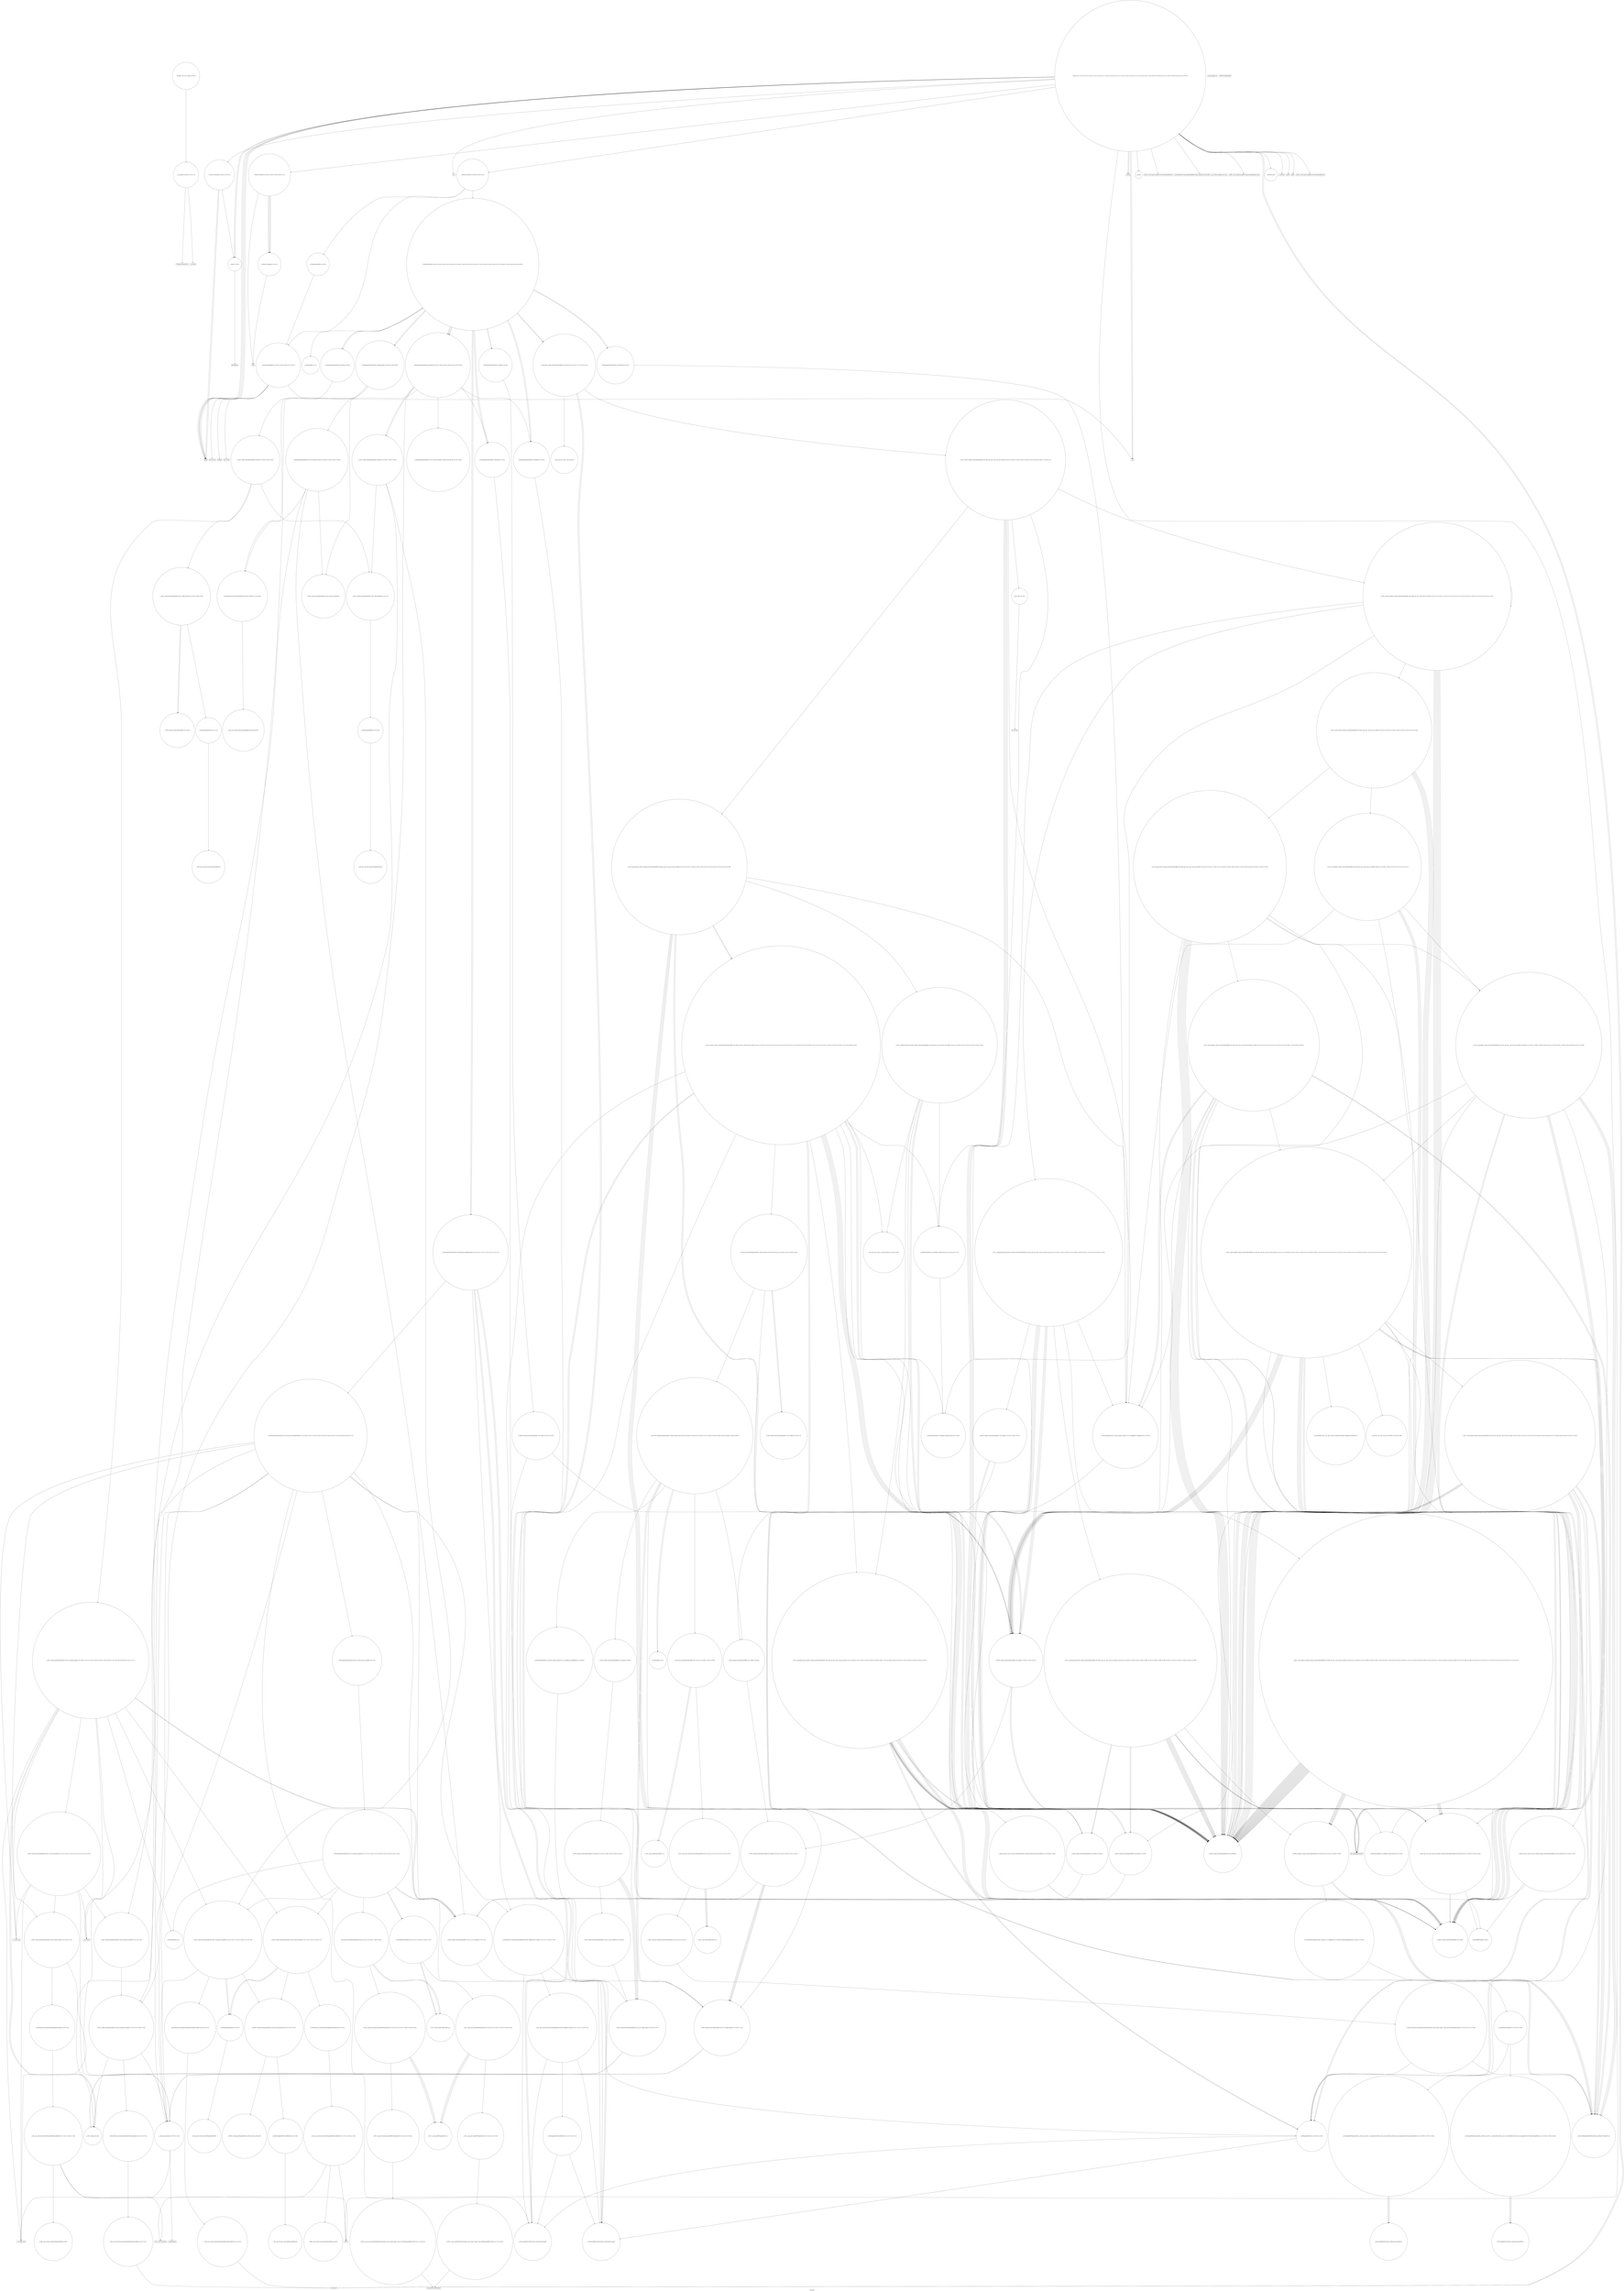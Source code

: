 digraph "Call Graph" {
	label="Call Graph";

	Node0x55c0351cac40 [shape=record,shape=circle,label="{__cxx_global_var_init|{<s0>1|<s1>2}}"];
	Node0x55c0351cac40:s0 -> Node0x55c0351cacc0[color=black];
	Node0x55c0351cac40:s1 -> Node0x55c03560fb70[color=black];
	Node0x55c0356170b0 [shape=record,shape=Mrecord,label="{llvm.va_end}"];
	Node0x55c035613710 [shape=record,shape=circle,label="{_ZSt4copyIPPSt4pairIxdES3_ET0_T_S5_S4_|{<s0>185|<s1>186|<s2>187}}"];
	Node0x55c035613710:s0 -> Node0x55c035613890[color=black];
	Node0x55c035613710:s1 -> Node0x55c035613890[color=black];
	Node0x55c035613710:s2 -> Node0x55c035613810[color=black];
	Node0x55c03560fd70 [shape=record,shape=circle,label="{_Z12print_statusiiddi|{<s0>4|<s1>5|<s2>6}}"];
	Node0x55c03560fd70:s0 -> Node0x55c03560fdf0[color=black];
	Node0x55c03560fd70:s1 -> Node0x55c03560fc70[color=black];
	Node0x55c03560fd70:s2 -> Node0x55c03560fdf0[color=black];
	Node0x55c035611270 [shape=record,shape=Mrecord,label="{llvm.memmove.p0i8.p0i8.i64}"];
	Node0x55c0356100f0 [shape=record,shape=Mrecord,label="{__gxx_personality_v0}"];
	Node0x55c0356115f0 [shape=record,shape=circle,label="{_ZStneISt4pairIxdERS1_PS1_EbRKSt15_Deque_iteratorIT_T0_T1_ESA_|{<s0>212}}"];
	Node0x55c0356115f0:s0 -> Node0x55c035611870[color=black];
	Node0x55c035610470 [shape=record,shape=circle,label="{_ZN6solver5inputEv|{<s0>33|<s1>34|<s2>35|<s3>36|<s4>37}}"];
	Node0x55c035610470:s0 -> Node0x55c0356106f0[color=black];
	Node0x55c035610470:s1 -> Node0x55c035610770[color=black];
	Node0x55c035610470:s2 -> Node0x55c035610770[color=black];
	Node0x55c035610470:s3 -> Node0x55c035610770[color=black];
	Node0x55c035610470:s4 -> Node0x55c035610770[color=black];
	Node0x55c035611970 [shape=record,shape=circle,label="{_ZSt27__unguarded_partition_pivotISt15_Deque_iteratorISt4pairIxdERS2_PS2_EN9__gnu_cxx5__ops15_Iter_less_iterEET_S9_S9_T0_|{<s0>244|<s1>245|<s2>246|<s3>247|<s4>248|<s5>249|<s6>250|<s7>251|<s8>252|<s9>253|<s10>254}}"];
	Node0x55c035611970:s0 -> Node0x55c035611770[color=black];
	Node0x55c035611970:s1 -> Node0x55c035611e70[color=black];
	Node0x55c035611970:s2 -> Node0x55c0356114f0[color=black];
	Node0x55c035611970:s3 -> Node0x55c035611e70[color=black];
	Node0x55c035611970:s4 -> Node0x55c0356114f0[color=black];
	Node0x55c035611970:s5 -> Node0x55c035615cb0[color=black];
	Node0x55c035611970:s6 -> Node0x55c035615c30[color=black];
	Node0x55c035611970:s7 -> Node0x55c035611e70[color=black];
	Node0x55c035611970:s8 -> Node0x55c0356114f0[color=black];
	Node0x55c035611970:s9 -> Node0x55c0356114f0[color=black];
	Node0x55c035611970:s10 -> Node0x55c035615d30[color=black];
	Node0x55c0356107f0 [shape=record,shape=circle,label="{_ZN6solver4testEd|{<s0>42|<s1>43|<s2>44|<s3>45|<s4>46|<s5>47|<s6>48|<s7>49|<s8>50|<s9>51|<s10>52|<s11>53|<s12>54|<s13>55|<s14>56|<s15>57|<s16>58|<s17>59|<s18>60|<s19>61|<s20>62}}"];
	Node0x55c0356107f0:s0 -> Node0x55c035610970[color=black];
	Node0x55c0356107f0:s1 -> Node0x55c035610970[color=black];
	Node0x55c0356107f0:s2 -> Node0x55c0356109f0[color=black];
	Node0x55c0356107f0:s3 -> Node0x55c035610df0[color=black];
	Node0x55c0356107f0:s4 -> Node0x55c0356109f0[color=black];
	Node0x55c0356107f0:s5 -> Node0x55c035610af0[color=black];
	Node0x55c0356107f0:s6 -> Node0x55c035610b70[color=black];
	Node0x55c0356107f0:s7 -> Node0x55c035610a70[color=black];
	Node0x55c0356107f0:s8 -> Node0x55c035610af0[color=black];
	Node0x55c0356107f0:s9 -> Node0x55c035610b70[color=black];
	Node0x55c0356107f0:s10 -> Node0x55c035610a70[color=black];
	Node0x55c0356107f0:s11 -> Node0x55c035610bf0[color=black];
	Node0x55c0356107f0:s12 -> Node0x55c035610bf0[color=black];
	Node0x55c0356107f0:s13 -> Node0x55c035610c70[color=black];
	Node0x55c0356107f0:s14 -> Node0x55c035610c70[color=black];
	Node0x55c0356107f0:s15 -> Node0x55c035610cf0[color=black];
	Node0x55c0356107f0:s16 -> Node0x55c035610d70[color=black];
	Node0x55c0356107f0:s17 -> Node0x55c035610d70[color=black];
	Node0x55c0356107f0:s18 -> Node0x55c035610df0[color=black];
	Node0x55c0356107f0:s19 -> Node0x55c035610df0[color=black];
	Node0x55c0356107f0:s20 -> Node0x55c035610df0[color=black];
	Node0x55c035611cf0 [shape=record,shape=circle,label="{_ZSt10__pop_heapISt15_Deque_iteratorISt4pairIxdERS2_PS2_EN9__gnu_cxx5__ops15_Iter_less_iterEEvT_S9_S9_RT0_|{<s0>287|<s1>288|<s2>289|<s3>290|<s4>291|<s5>292|<s6>293|<s7>294|<s8>295|<s9>296|<s10>297|<s11>298}}"];
	Node0x55c035611cf0:s0 -> Node0x55c035611ef0[color=black];
	Node0x55c035611cf0:s1 -> Node0x55c035611df0[color=black];
	Node0x55c035611cf0:s2 -> Node0x55c0356119f0[color=black];
	Node0x55c035611cf0:s3 -> Node0x55c035611ef0[color=black];
	Node0x55c035611cf0:s4 -> Node0x55c035611df0[color=black];
	Node0x55c035611cf0:s5 -> Node0x55c035611ef0[color=black];
	Node0x55c035611cf0:s6 -> Node0x55c035612070[color=black];
	Node0x55c035611cf0:s7 -> Node0x55c0356114f0[color=black];
	Node0x55c035611cf0:s8 -> Node0x55c035611770[color=black];
	Node0x55c035611cf0:s9 -> Node0x55c035611df0[color=black];
	Node0x55c035611cf0:s10 -> Node0x55c0356119f0[color=black];
	Node0x55c035611cf0:s11 -> Node0x55c035611f70[color=black];
	Node0x55c035610b70 [shape=record,shape=circle,label="{_ZNSt5dequeISt4pairIxdESaIS1_EE3endEv|{<s0>81}}"];
	Node0x55c035610b70:s0 -> Node0x55c0356114f0[color=black];
	Node0x55c035612070 [shape=record,shape=circle,label="{_ZNSt4pairIxdEaSEOS0_|{<s0>329|<s1>330}}"];
	Node0x55c035612070:s0 -> Node0x55c035613390[color=black];
	Node0x55c035612070:s1 -> Node0x55c035613410[color=black];
	Node0x55c035610ef0 [shape=record,shape=circle,label="{_ZNSt11_Deque_baseISt4pairIxdESaIS1_EE11_Deque_implC2Ev|{<s0>97|<s1>98|<s2>99}}"];
	Node0x55c035610ef0:s0 -> Node0x55c035611070[color=black];
	Node0x55c035610ef0:s1 -> Node0x55c0356110f0[color=black];
	Node0x55c035610ef0:s2 -> Node0x55c0356110f0[color=black];
	Node0x55c035615c30 [shape=record,shape=circle,label="{_ZSt22__move_median_to_firstISt15_Deque_iteratorISt4pairIxdERS2_PS2_EN9__gnu_cxx5__ops15_Iter_less_iterEEvT_S9_S9_S9_T0_|{<s0>346|<s1>347|<s2>348|<s3>349|<s4>350|<s5>351|<s6>352|<s7>353|<s8>354|<s9>355|<s10>356|<s11>357|<s12>358|<s13>359|<s14>360|<s15>361|<s16>362|<s17>363|<s18>364|<s19>365|<s20>366|<s21>367|<s22>368|<s23>369|<s24>370|<s25>371|<s26>372|<s27>373|<s28>374|<s29>375|<s30>376|<s31>377|<s32>378}}"];
	Node0x55c035615c30:s0 -> Node0x55c0356114f0[color=black];
	Node0x55c035615c30:s1 -> Node0x55c0356114f0[color=black];
	Node0x55c035615c30:s2 -> Node0x55c035611c70[color=black];
	Node0x55c035615c30:s3 -> Node0x55c0356114f0[color=black];
	Node0x55c035615c30:s4 -> Node0x55c0356114f0[color=black];
	Node0x55c035615c30:s5 -> Node0x55c035611c70[color=black];
	Node0x55c035615c30:s6 -> Node0x55c0356114f0[color=black];
	Node0x55c035615c30:s7 -> Node0x55c0356114f0[color=black];
	Node0x55c035615c30:s8 -> Node0x55c035615db0[color=black];
	Node0x55c035615c30:s9 -> Node0x55c0356114f0[color=black];
	Node0x55c035615c30:s10 -> Node0x55c0356114f0[color=black];
	Node0x55c035615c30:s11 -> Node0x55c035611c70[color=black];
	Node0x55c035615c30:s12 -> Node0x55c0356114f0[color=black];
	Node0x55c035615c30:s13 -> Node0x55c0356114f0[color=black];
	Node0x55c035615c30:s14 -> Node0x55c035615db0[color=black];
	Node0x55c035615c30:s15 -> Node0x55c0356114f0[color=black];
	Node0x55c035615c30:s16 -> Node0x55c0356114f0[color=black];
	Node0x55c035615c30:s17 -> Node0x55c035615db0[color=black];
	Node0x55c035615c30:s18 -> Node0x55c0356114f0[color=black];
	Node0x55c035615c30:s19 -> Node0x55c0356114f0[color=black];
	Node0x55c035615c30:s20 -> Node0x55c035611c70[color=black];
	Node0x55c035615c30:s21 -> Node0x55c0356114f0[color=black];
	Node0x55c035615c30:s22 -> Node0x55c0356114f0[color=black];
	Node0x55c035615c30:s23 -> Node0x55c035615db0[color=black];
	Node0x55c035615c30:s24 -> Node0x55c0356114f0[color=black];
	Node0x55c035615c30:s25 -> Node0x55c0356114f0[color=black];
	Node0x55c035615c30:s26 -> Node0x55c035611c70[color=black];
	Node0x55c035615c30:s27 -> Node0x55c0356114f0[color=black];
	Node0x55c035615c30:s28 -> Node0x55c0356114f0[color=black];
	Node0x55c035615c30:s29 -> Node0x55c035615db0[color=black];
	Node0x55c035615c30:s30 -> Node0x55c0356114f0[color=black];
	Node0x55c035615c30:s31 -> Node0x55c0356114f0[color=black];
	Node0x55c035615c30:s32 -> Node0x55c035615db0[color=black];
	Node0x55c035612290 [shape=record,shape=circle,label="{_ZSt3maxImERKT_S2_S2_}"];
	Node0x55c035615fb0 [shape=record,shape=circle,label="{_ZSt4swapIdENSt9enable_ifIXsr6__and_ISt6__not_ISt15__is_tuple_likeIT_EESt21is_move_constructibleIS3_ESt18is_move_assignableIS3_EEE5valueEvE4typeERS3_SC_|{<s0>406|<s1>407|<s2>408}}"];
	Node0x55c035615fb0:s0 -> Node0x55c0356160b0[color=black];
	Node0x55c035615fb0:s1 -> Node0x55c0356160b0[color=black];
	Node0x55c035615fb0:s2 -> Node0x55c0356160b0[color=black];
	Node0x55c035612610 [shape=record,shape=circle,label="{__clang_call_terminate|{<s0>129|<s1>130}}"];
	Node0x55c035612610:s0 -> Node0x55c035612410[color=black];
	Node0x55c035612610:s1 -> Node0x55c035612690[color=black];
	Node0x55c035616330 [shape=record,shape=circle,label="{_ZSt13move_backwardISt4pairIxdEESt15_Deque_iteratorIT_RS3_PS3_ES6_S6_S6_|{<s0>436|<s1>437|<s2>438|<s3>439}}"];
	Node0x55c035616330:s0 -> Node0x55c035616530[color=black];
	Node0x55c035616330:s1 -> Node0x55c035616530[color=black];
	Node0x55c035616330:s2 -> Node0x55c0356114f0[color=black];
	Node0x55c035616330:s3 -> Node0x55c0356164b0[color=black];
	Node0x55c035612990 [shape=record,shape=circle,label="{_ZNSaIPSt4pairIxdEEC2IS0_EERKSaIT_E|{<s0>136}}"];
	Node0x55c035612990:s0 -> Node0x55c035612a10[color=black];
	Node0x55c0356166b0 [shape=record,shape=circle,label="{_ZSt13move_backwardIPSt4pairIxdES2_ET0_T_S4_S3_|{<s0>466|<s1>467|<s2>468}}"];
	Node0x55c0356166b0:s0 -> Node0x55c0356168b0[color=black];
	Node0x55c0356166b0:s1 -> Node0x55c0356168b0[color=black];
	Node0x55c0356166b0:s2 -> Node0x55c035616830[color=black];
	Node0x55c035612d10 [shape=record,shape=circle,label="{_ZNSt11_Deque_baseISt4pairIxdESaIS1_EE16_M_destroy_nodesEPPS1_S5_|{<s0>142}}"];
	Node0x55c035612d10:s0 -> Node0x55c035612f10[color=black];
	Node0x55c035616a30 [shape=record,shape=circle,label="{_ZNSt20__copy_move_backwardILb1ELb0ESt26random_access_iterator_tagE13__copy_move_bIPSt4pairIxdES5_EET0_T_S7_S6_|{<s0>477|<s1>478}}"];
	Node0x55c035616a30:s0 -> Node0x55c035611df0[color=black];
	Node0x55c035616a30:s1 -> Node0x55c035612070[color=black];
	Node0x55c035613090 [shape=record,shape=circle,label="{_ZNSt16allocator_traitsISaIPSt4pairIxdEEE10deallocateERS3_PS2_m|{<s0>152}}"];
	Node0x55c035613090:s0 -> Node0x55c035613110[color=black];
	Node0x55c035616db0 [shape=record,shape=circle,label="{_ZN9__gnu_cxx13new_allocatorISt4pairIxdEE7destroyIS2_EEvPT_}"];
	Node0x55c035613410 [shape=record,shape=circle,label="{_ZSt7forwardIdEOT_RNSt16remove_referenceIS0_E4typeE}"];
	Node0x55c0351cacc0 [shape=record,shape=Mrecord,label="{_ZNSt8ios_base4InitC1Ev}"];
	Node0x55c035617130 [shape=record,shape=circle,label="{_GLOBAL__sub_I_iwi_1_0.cpp|{<s0>497}}"];
	Node0x55c035617130:s0 -> Node0x55c0351cac40[color=black];
	Node0x55c035613790 [shape=record,shape=circle,label="{_ZSt13copy_backwardIPPSt4pairIxdES3_ET0_T_S5_S4_|{<s0>188|<s1>189|<s2>190}}"];
	Node0x55c035613790:s0 -> Node0x55c035613890[color=black];
	Node0x55c035613790:s1 -> Node0x55c035613890[color=black];
	Node0x55c035613790:s2 -> Node0x55c0356112f0[color=black];
	Node0x55c03560fdf0 [shape=record,shape=Mrecord,label="{fprintf}"];
	Node0x55c0356112f0 [shape=record,shape=circle,label="{_ZSt23__copy_move_backward_a2ILb0EPPSt4pairIxdES3_ET1_T0_S5_S4_|{<s0>197|<s1>198|<s2>199|<s3>200}}"];
	Node0x55c0356112f0:s0 -> Node0x55c035613990[color=black];
	Node0x55c0356112f0:s1 -> Node0x55c035613990[color=black];
	Node0x55c0356112f0:s2 -> Node0x55c035613990[color=black];
	Node0x55c0356112f0:s3 -> Node0x55c035611370[color=black];
	Node0x55c035610170 [shape=record,shape=Mrecord,label="{atoi}"];
	Node0x55c035611670 [shape=record,shape=circle,label="{_ZSt16__introsort_loopISt15_Deque_iteratorISt4pairIxdERS2_PS2_ElN9__gnu_cxx5__ops15_Iter_less_iterEEvT_S9_T0_T1_|{<s0>213|<s1>214|<s2>215|<s3>216|<s4>217|<s5>218|<s6>219|<s7>220|<s8>221|<s9>222|<s10>223|<s11>224}}"];
	Node0x55c035611670:s0 -> Node0x55c035611770[color=black];
	Node0x55c035611670:s1 -> Node0x55c0356114f0[color=black];
	Node0x55c035611670:s2 -> Node0x55c0356114f0[color=black];
	Node0x55c035611670:s3 -> Node0x55c0356114f0[color=black];
	Node0x55c035611670:s4 -> Node0x55c0356118f0[color=black];
	Node0x55c035611670:s5 -> Node0x55c0356114f0[color=black];
	Node0x55c035611670:s6 -> Node0x55c0356114f0[color=black];
	Node0x55c035611670:s7 -> Node0x55c035611970[color=black];
	Node0x55c035611670:s8 -> Node0x55c0356114f0[color=black];
	Node0x55c035611670:s9 -> Node0x55c0356114f0[color=black];
	Node0x55c035611670:s10 -> Node0x55c035611670[color=black];
	Node0x55c035611670:s11 -> Node0x55c0356119f0[color=black];
	Node0x55c0356104f0 [shape=record,shape=circle,label="{_ZN6solver5solveEv|{<s0>38|<s1>39|<s2>40}}"];
	Node0x55c0356104f0:s0 -> Node0x55c0356107f0[color=black];
	Node0x55c0356104f0:s1 -> Node0x55c035610870[color=black];
	Node0x55c0356104f0:s2 -> Node0x55c0356108f0[color=black];
	Node0x55c0356119f0 [shape=record,shape=Mrecord,label="{llvm.memcpy.p0i8.p0i8.i64}"];
	Node0x55c035610870 [shape=record,shape=circle,label="{_ZN6solver4putsEPKc|{<s0>63}}"];
	Node0x55c035610870:s0 -> Node0x55c0356108f0[color=black];
	Node0x55c035611d70 [shape=record,shape=circle,label="{_ZNSt15_Deque_iteratorISt4pairIxdERS1_PS1_EppEv|{<s0>299}}"];
	Node0x55c035611d70:s0 -> Node0x55c035612710[color=black];
	Node0x55c035610bf0 [shape=record,shape=circle,label="{_ZNKSt5dequeISt4pairIxdESaIS1_EE5emptyEv|{<s0>82}}"];
	Node0x55c035610bf0:s0 -> Node0x55c035611870[color=black];
	Node0x55c0356120f0 [shape=record,shape=circle,label="{_ZSt4moveIRN9__gnu_cxx5__ops15_Iter_less_iterEEONSt16remove_referenceIT_E4typeEOS5_}"];
	Node0x55c035610f70 [shape=record,shape=circle,label="{_ZNSt11_Deque_baseISt4pairIxdESaIS1_EE17_M_initialize_mapEm|{<s0>100|<s1>101|<s2>102|<s3>103|<s4>104|<s5>105|<s6>106|<s7>107|<s8>108|<s9>109|<s10>110|<s11>111}}"];
	Node0x55c035610f70:s0 -> Node0x55c035612210[color=black];
	Node0x55c035610f70:s1 -> Node0x55c035612290[color=black];
	Node0x55c035610f70:s2 -> Node0x55c035612310[color=black];
	Node0x55c035610f70:s3 -> Node0x55c035612390[color=black];
	Node0x55c035610f70:s4 -> Node0x55c035612410[color=black];
	Node0x55c035610f70:s5 -> Node0x55c035612490[color=black];
	Node0x55c035610f70:s6 -> Node0x55c035612510[color=black];
	Node0x55c035610f70:s7 -> Node0x55c035612590[color=black];
	Node0x55c035610f70:s8 -> Node0x55c035612710[color=black];
	Node0x55c035610f70:s9 -> Node0x55c035612710[color=black];
	Node0x55c035610f70:s10 -> Node0x55c035612210[color=black];
	Node0x55c035610f70:s11 -> Node0x55c035612610[color=black];
	Node0x55c035615cb0 [shape=record,shape=circle,label="{_ZNKSt15_Deque_iteratorISt4pairIxdERS1_PS1_EmiEl|{<s0>379|<s1>380|<s2>381}}"];
	Node0x55c035615cb0:s0 -> Node0x55c0356114f0[color=black];
	Node0x55c035615cb0:s1 -> Node0x55c035616130[color=black];
	Node0x55c035615cb0:s2 -> Node0x55c0356114f0[color=black];
	Node0x55c035612310 [shape=record,shape=circle,label="{_ZNSt11_Deque_baseISt4pairIxdESaIS1_EE15_M_allocate_mapEm|{<s0>114|<s1>115|<s2>116|<s3>117}}"];
	Node0x55c035612310:s0 -> Node0x55c035612790[color=black];
	Node0x55c035612310:s1 -> Node0x55c035612810[color=black];
	Node0x55c035612310:s2 -> Node0x55c035612890[color=black];
	Node0x55c035612310:s3 -> Node0x55c035612890[color=black];
	Node0x55c035616030 [shape=record,shape=circle,label="{_ZSt4moveIRxEONSt16remove_referenceIT_E4typeEOS2_}"];
	Node0x55c035612690 [shape=record,shape=Mrecord,label="{_ZSt9terminatev}"];
	Node0x55c0356163b0 [shape=record,shape=circle,label="{_ZSt25__unguarded_linear_insertISt15_Deque_iteratorISt4pairIxdERS2_PS2_EN9__gnu_cxx5__ops14_Val_less_iterEEvT_T0_|{<s0>440|<s1>441|<s2>442|<s3>443|<s4>444|<s5>445|<s6>446|<s7>447|<s8>448|<s9>449|<s10>450|<s11>451|<s12>452|<s13>453|<s14>454|<s15>455}}"];
	Node0x55c0356163b0:s0 -> Node0x55c035611ef0[color=black];
	Node0x55c0356163b0:s1 -> Node0x55c035611df0[color=black];
	Node0x55c0356163b0:s2 -> Node0x55c0356119f0[color=black];
	Node0x55c0356163b0:s3 -> Node0x55c0356114f0[color=black];
	Node0x55c0356163b0:s4 -> Node0x55c035615bb0[color=black];
	Node0x55c0356163b0:s5 -> Node0x55c0356114f0[color=black];
	Node0x55c0356163b0:s6 -> Node0x55c035616bb0[color=black];
	Node0x55c0356163b0:s7 -> Node0x55c035611ef0[color=black];
	Node0x55c0356163b0:s8 -> Node0x55c035611df0[color=black];
	Node0x55c0356163b0:s9 -> Node0x55c035611ef0[color=black];
	Node0x55c0356163b0:s10 -> Node0x55c035612070[color=black];
	Node0x55c0356163b0:s11 -> Node0x55c0356119f0[color=black];
	Node0x55c0356163b0:s12 -> Node0x55c035615bb0[color=black];
	Node0x55c0356163b0:s13 -> Node0x55c035611df0[color=black];
	Node0x55c0356163b0:s14 -> Node0x55c035611ef0[color=black];
	Node0x55c0356163b0:s15 -> Node0x55c035612070[color=black];
	Node0x55c035612a10 [shape=record,shape=circle,label="{_ZN9__gnu_cxx13new_allocatorIPSt4pairIxdEEC2Ev}"];
	Node0x55c035616730 [shape=record,shape=circle,label="{_ZNSt15_Deque_iteratorISt4pairIxdERKS1_PS2_EmIEl|{<s0>469}}"];
	Node0x55c035616730:s0 -> Node0x55c035616ab0[color=black];
	Node0x55c035612d90 [shape=record,shape=circle,label="{_ZNSt16allocator_traitsISaISt4pairIxdEEE8allocateERS2_m|{<s0>143}}"];
	Node0x55c035612d90:s0 -> Node0x55c035612e10[color=black];
	Node0x55c035616ab0 [shape=record,shape=circle,label="{_ZNSt15_Deque_iteratorISt4pairIxdERKS1_PS2_EpLEl|{<s0>479|<s1>480|<s2>481|<s3>482|<s4>483}}"];
	Node0x55c035616ab0:s0 -> Node0x55c0356167b0[color=black];
	Node0x55c035616ab0:s1 -> Node0x55c0356167b0[color=black];
	Node0x55c035616ab0:s2 -> Node0x55c0356167b0[color=black];
	Node0x55c035616ab0:s3 -> Node0x55c035616b30[color=black];
	Node0x55c035616ab0:s4 -> Node0x55c0356167b0[color=black];
	Node0x55c035613110 [shape=record,shape=circle,label="{_ZN9__gnu_cxx13new_allocatorIPSt4pairIxdEE10deallocateEPS3_m|{<s0>153}}"];
	Node0x55c035613110:s0 -> Node0x55c035610370[color=black];
	Node0x55c035616e30 [shape=record,shape=circle,label="{_ZNSt11_Deque_baseISt4pairIxdESaIS1_EE19_M_get_Tp_allocatorEv}"];
	Node0x55c035613490 [shape=record,shape=circle,label="{_ZNSt5dequeISt4pairIxdESaIS1_EE16_M_push_back_auxIJxdEEEvDpOT_|{<s0>160|<s1>161|<s2>162|<s3>163|<s4>164|<s5>165|<s6>166|<s7>167|<s8>168|<s9>169|<s10>170}}"];
	Node0x55c035613490:s0 -> Node0x55c035613610[color=black];
	Node0x55c035613490:s1 -> Node0x55c035612c90[color=black];
	Node0x55c035613490:s2 -> Node0x55c035613390[color=black];
	Node0x55c035613490:s3 -> Node0x55c035613410[color=black];
	Node0x55c035613490:s4 -> Node0x55c035613310[color=black];
	Node0x55c035613490:s5 -> Node0x55c035612710[color=black];
	Node0x55c035613490:s6 -> Node0x55c035612410[color=black];
	Node0x55c035613490:s7 -> Node0x55c035612f10[color=black];
	Node0x55c035613490:s8 -> Node0x55c035612510[color=black];
	Node0x55c035613490:s9 -> Node0x55c035612590[color=black];
	Node0x55c035613490:s10 -> Node0x55c035612610[color=black];
	Node0x55c03560faf0 [shape=record,shape=Mrecord,label="{_ZNSt8ios_base4InitD1Ev}"];
	Node0x55c035613810 [shape=record,shape=circle,label="{_ZSt14__copy_move_a2ILb0EPPSt4pairIxdES3_ET1_T0_S5_S4_|{<s0>191|<s1>192|<s2>193|<s3>194}}"];
	Node0x55c035613810:s0 -> Node0x55c035613990[color=black];
	Node0x55c035613810:s1 -> Node0x55c035613990[color=black];
	Node0x55c035613810:s2 -> Node0x55c035613990[color=black];
	Node0x55c035613810:s3 -> Node0x55c035613910[color=black];
	Node0x55c03560fe70 [shape=record,shape=circle,label="{main|{<s0>7|<s1>8|<s2>9|<s3>10|<s4>11|<s5>12|<s6>13|<s7>14|<s8>15|<s9>16|<s10>17|<s11>18|<s12>19|<s13>20|<s14>21|<s15>22|<s16>23|<s17>24|<s18>25|<s19>26|<s20>27|<s21>28|<s22>29|<s23>30|<s24>31|<s25>32}}"];
	Node0x55c03560fe70:s0 -> Node0x55c03560fef0[color=black];
	Node0x55c03560fe70:s1 -> Node0x55c03560fef0[color=black];
	Node0x55c03560fe70:s2 -> Node0x55c03560fdf0[color=black];
	Node0x55c03560fe70:s3 -> Node0x55c03560ff70[color=black];
	Node0x55c03560fe70:s4 -> Node0x55c03560fc70[color=black];
	Node0x55c03560fe70:s5 -> Node0x55c03560fbf0[color=black];
	Node0x55c03560fe70:s6 -> Node0x55c03560fc70[color=black];
	Node0x55c03560fe70:s7 -> Node0x55c03560fdf0[color=black];
	Node0x55c03560fe70:s8 -> Node0x55c03560fff0[color=black];
	Node0x55c03560fe70:s9 -> Node0x55c035610070[color=black];
	Node0x55c03560fe70:s10 -> Node0x55c0356101f0[color=black];
	Node0x55c03560fe70:s11 -> Node0x55c035610170[color=black];
	Node0x55c03560fe70:s12 -> Node0x55c03560fdf0[color=black];
	Node0x55c03560fe70:s13 -> Node0x55c03560fd70[color=black];
	Node0x55c03560fe70:s14 -> Node0x55c035610270[color=black];
	Node0x55c03560fe70:s15 -> Node0x55c0356102f0[color=black];
	Node0x55c03560fe70:s16 -> Node0x55c0356103f0[color=black];
	Node0x55c03560fe70:s17 -> Node0x55c035610370[color=black];
	Node0x55c03560fe70:s18 -> Node0x55c035610470[color=black];
	Node0x55c03560fe70:s19 -> Node0x55c0356104f0[color=black];
	Node0x55c03560fe70:s20 -> Node0x55c035610570[color=black];
	Node0x55c03560fe70:s21 -> Node0x55c0356105f0[color=black];
	Node0x55c03560fe70:s22 -> Node0x55c035610370[color=black];
	Node0x55c03560fe70:s23 -> Node0x55c03560fdf0[color=black];
	Node0x55c03560fe70:s24 -> Node0x55c03560ff70[color=black];
	Node0x55c03560fe70:s25 -> Node0x55c035610670[color=black];
	Node0x55c035611370 [shape=record,shape=circle,label="{_ZSt22__copy_move_backward_aILb0EPPSt4pairIxdES3_ET1_T0_S5_S4_|{<s0>201}}"];
	Node0x55c035611370:s0 -> Node0x55c0356113f0[color=black];
	Node0x55c0356101f0 [shape=record,shape=Mrecord,label="{_ZNKSt7__cxx1112basic_stringIcSt11char_traitsIcESaIcEE5c_strEv}"];
	Node0x55c0356116f0 [shape=record,shape=circle,label="{_ZSt4__lgl|{<s0>225}}"];
	Node0x55c0356116f0:s0 -> Node0x55c0356161b0[color=black];
	Node0x55c035610570 [shape=record,shape=Mrecord,label="{printf}"];
	Node0x55c035611a70 [shape=record,shape=circle,label="{_ZSt13__heap_selectISt15_Deque_iteratorISt4pairIxdERS2_PS2_EN9__gnu_cxx5__ops15_Iter_less_iterEEvT_S9_S9_T0_|{<s0>255|<s1>256|<s2>257|<s3>258|<s4>259|<s5>260|<s6>261|<s7>262|<s8>263|<s9>264|<s10>265|<s11>266|<s12>267}}"];
	Node0x55c035611a70:s0 -> Node0x55c0356114f0[color=black];
	Node0x55c035611a70:s1 -> Node0x55c0356114f0[color=black];
	Node0x55c035611a70:s2 -> Node0x55c035611b70[color=black];
	Node0x55c035611a70:s3 -> Node0x55c0356114f0[color=black];
	Node0x55c035611a70:s4 -> Node0x55c035611bf0[color=black];
	Node0x55c035611a70:s5 -> Node0x55c0356114f0[color=black];
	Node0x55c035611a70:s6 -> Node0x55c0356114f0[color=black];
	Node0x55c035611a70:s7 -> Node0x55c035611c70[color=black];
	Node0x55c035611a70:s8 -> Node0x55c0356114f0[color=black];
	Node0x55c035611a70:s9 -> Node0x55c0356114f0[color=black];
	Node0x55c035611a70:s10 -> Node0x55c0356114f0[color=black];
	Node0x55c035611a70:s11 -> Node0x55c035611cf0[color=black];
	Node0x55c035611a70:s12 -> Node0x55c035611d70[color=black];
	Node0x55c0356108f0 [shape=record,shape=circle,label="{_ZN6solver6printfEPKcz|{<s0>64|<s1>65|<s2>66|<s3>67|<s4>68}}"];
	Node0x55c0356108f0:s0 -> Node0x55c035616fb0[color=black];
	Node0x55c0356108f0:s1 -> Node0x55c035617030[color=black];
	Node0x55c0356108f0:s2 -> Node0x55c0356170b0[color=black];
	Node0x55c0356108f0:s3 -> Node0x55c03560fdf0[color=black];
	Node0x55c0356108f0:s4 -> Node0x55c03560ff70[color=black];
	Node0x55c035611df0 [shape=record,shape=circle,label="{_ZSt4moveIRSt4pairIxdEEONSt16remove_referenceIT_E4typeEOS4_}"];
	Node0x55c035610c70 [shape=record,shape=circle,label="{_ZNSt5dequeISt4pairIxdESaIS1_EEixEm|{<s0>83}}"];
	Node0x55c035610c70:s0 -> Node0x55c035616c30[color=black];
	Node0x55c035612170 [shape=record,shape=circle,label="{_ZN9__gnu_cxx5__ops14_Iter_less_valC2ENS0_15_Iter_less_iterE}"];
	Node0x55c035610ff0 [shape=record,shape=circle,label="{_ZNSt11_Deque_baseISt4pairIxdESaIS1_EE11_Deque_implD2Ev|{<s0>112}}"];
	Node0x55c035610ff0:s0 -> Node0x55c035613210[color=black];
	Node0x55c035615d30 [shape=record,shape=circle,label="{_ZSt21__unguarded_partitionISt15_Deque_iteratorISt4pairIxdERS2_PS2_EN9__gnu_cxx5__ops15_Iter_less_iterEET_S9_S9_S9_T0_|{<s0>382|<s1>383|<s2>384|<s3>385|<s4>386|<s5>387|<s6>388|<s7>389|<s8>390|<s9>391|<s10>392|<s11>393|<s12>394|<s13>395|<s14>396}}"];
	Node0x55c035615d30:s0 -> Node0x55c0356114f0[color=black];
	Node0x55c035615d30:s1 -> Node0x55c0356114f0[color=black];
	Node0x55c035615d30:s2 -> Node0x55c035611c70[color=black];
	Node0x55c035615d30:s3 -> Node0x55c035611d70[color=black];
	Node0x55c035615d30:s4 -> Node0x55c035615bb0[color=black];
	Node0x55c035615d30:s5 -> Node0x55c0356114f0[color=black];
	Node0x55c035615d30:s6 -> Node0x55c0356114f0[color=black];
	Node0x55c035615d30:s7 -> Node0x55c035611c70[color=black];
	Node0x55c035615d30:s8 -> Node0x55c035615bb0[color=black];
	Node0x55c035615d30:s9 -> Node0x55c035611bf0[color=black];
	Node0x55c035615d30:s10 -> Node0x55c0356114f0[color=black];
	Node0x55c035615d30:s11 -> Node0x55c0356114f0[color=black];
	Node0x55c035615d30:s12 -> Node0x55c0356114f0[color=black];
	Node0x55c035615d30:s13 -> Node0x55c035615db0[color=black];
	Node0x55c035615d30:s14 -> Node0x55c035611d70[color=black];
	Node0x55c035612390 [shape=record,shape=circle,label="{_ZNSt11_Deque_baseISt4pairIxdESaIS1_EE15_M_create_nodesEPPS1_S5_|{<s0>118|<s1>119|<s2>120|<s3>121|<s4>122|<s5>123}}"];
	Node0x55c035612390:s0 -> Node0x55c035612c90[color=black];
	Node0x55c035612390:s1 -> Node0x55c035612410[color=black];
	Node0x55c035612390:s2 -> Node0x55c035612d10[color=black];
	Node0x55c035612390:s3 -> Node0x55c035612510[color=black];
	Node0x55c035612390:s4 -> Node0x55c035612590[color=black];
	Node0x55c035612390:s5 -> Node0x55c035612610[color=black];
	Node0x55c0356160b0 [shape=record,shape=circle,label="{_ZSt4moveIRdEONSt16remove_referenceIT_E4typeEOS2_}"];
	Node0x55c035612710 [shape=record,shape=circle,label="{_ZNSt15_Deque_iteratorISt4pairIxdERS1_PS1_E11_M_set_nodeEPS3_|{<s0>131}}"];
	Node0x55c035612710:s0 -> Node0x55c035613190[color=black];
	Node0x55c035616430 [shape=record,shape=circle,label="{_ZN9__gnu_cxx5__ops15__val_comp_iterENS0_15_Iter_less_iterE}"];
	Node0x55c035612a90 [shape=record,shape=circle,label="{_ZN9__gnu_cxx13new_allocatorIPSt4pairIxdEE8allocateEmPKv|{<s0>137|<s1>138|<s2>139}}"];
	Node0x55c035612a90:s0 -> Node0x55c035612b10[color=black];
	Node0x55c035612a90:s1 -> Node0x55c035612b90[color=black];
	Node0x55c035612a90:s2 -> Node0x55c035610270[color=black];
	Node0x55c0356167b0 [shape=record,shape=circle,label="{_ZNSt15_Deque_iteratorISt4pairIxdERKS1_PS2_E14_S_buffer_sizeEv|{<s0>470|<s1>471}}"];
	Node0x55c0356167b0:s0 -> Node0x55c035612210[color=black];
	Node0x55c0356167b0:s1 -> Node0x55c035612610[color=black];
	Node0x55c035612e10 [shape=record,shape=circle,label="{_ZN9__gnu_cxx13new_allocatorISt4pairIxdEE8allocateEmPKv|{<s0>144|<s1>145|<s2>146}}"];
	Node0x55c035612e10:s0 -> Node0x55c035612e90[color=black];
	Node0x55c035612e10:s1 -> Node0x55c035612b90[color=black];
	Node0x55c035612e10:s2 -> Node0x55c035610270[color=black];
	Node0x55c035616b30 [shape=record,shape=circle,label="{_ZNSt15_Deque_iteratorISt4pairIxdERKS1_PS2_E11_M_set_nodeEPPS1_|{<s0>484}}"];
	Node0x55c035616b30:s0 -> Node0x55c0356167b0[color=black];
	Node0x55c035613190 [shape=record,shape=circle,label="{_ZNSt15_Deque_iteratorISt4pairIxdERS1_PS1_E14_S_buffer_sizeEv|{<s0>154|<s1>155}}"];
	Node0x55c035613190:s0 -> Node0x55c035612210[color=black];
	Node0x55c035613190:s1 -> Node0x55c035612610[color=black];
	Node0x55c035616eb0 [shape=record,shape=circle,label="{_ZNSt5dequeISt4pairIxdESaIS1_EE15_M_destroy_dataESt15_Deque_iteratorIS1_RS1_PS1_ES7_RKS2_}"];
	Node0x55c035613510 [shape=record,shape=circle,label="{_ZN9__gnu_cxx13new_allocatorISt4pairIxdEE9constructIS2_JxdEEEvPT_DpOT0_|{<s0>171|<s1>172|<s2>173}}"];
	Node0x55c035613510:s0 -> Node0x55c035613390[color=black];
	Node0x55c035613510:s1 -> Node0x55c035613410[color=black];
	Node0x55c035613510:s2 -> Node0x55c035613590[color=black];
	Node0x55c03560fb70 [shape=record,shape=Mrecord,label="{__cxa_atexit}"];
	Node0x55c035613890 [shape=record,shape=circle,label="{_ZSt12__miter_baseIPPSt4pairIxdEET_S4_}"];
	Node0x55c03560fef0 [shape=record,shape=Mrecord,label="{strcmp}"];
	Node0x55c0356113f0 [shape=record,shape=circle,label="{_ZNSt20__copy_move_backwardILb0ELb1ESt26random_access_iterator_tagE13__copy_move_bIPSt4pairIxdEEEPT_PKS6_S9_S7_|{<s0>202}}"];
	Node0x55c0356113f0:s0 -> Node0x55c035611270[color=black];
	Node0x55c035610270 [shape=record,shape=Mrecord,label="{_Znwm}"];
	Node0x55c035611770 [shape=record,shape=circle,label="{_ZStmiISt4pairIxdERS1_PS1_ENSt15_Deque_iteratorIT_T0_T1_E15difference_typeERKS8_SB_|{<s0>226}}"];
	Node0x55c035611770:s0 -> Node0x55c035613190[color=black];
	Node0x55c0356105f0 [shape=record,shape=Mrecord,label="{fflush}"];
	Node0x55c035611af0 [shape=record,shape=circle,label="{_ZSt11__sort_heapISt15_Deque_iteratorISt4pairIxdERS2_PS2_EN9__gnu_cxx5__ops15_Iter_less_iterEEvT_S9_RT0_|{<s0>268|<s1>269|<s2>270|<s3>271|<s4>272|<s5>273}}"];
	Node0x55c035611af0:s0 -> Node0x55c035611770[color=black];
	Node0x55c035611af0:s1 -> Node0x55c035615bb0[color=black];
	Node0x55c035611af0:s2 -> Node0x55c0356114f0[color=black];
	Node0x55c035611af0:s3 -> Node0x55c0356114f0[color=black];
	Node0x55c035611af0:s4 -> Node0x55c0356114f0[color=black];
	Node0x55c035611af0:s5 -> Node0x55c035611cf0[color=black];
	Node0x55c035610970 [shape=record,shape=circle,label="{_ZNSt5dequeISt4pairIxdESaIS1_EEC2Ev|{<s0>69}}"];
	Node0x55c035610970:s0 -> Node0x55c035610e70[color=black];
	Node0x55c035611e70 [shape=record,shape=circle,label="{_ZNKSt15_Deque_iteratorISt4pairIxdERS1_PS1_EplEl|{<s0>300|<s1>301|<s2>302}}"];
	Node0x55c035611e70:s0 -> Node0x55c0356114f0[color=black];
	Node0x55c035611e70:s1 -> Node0x55c035611ff0[color=black];
	Node0x55c035611e70:s2 -> Node0x55c0356114f0[color=black];
	Node0x55c035610cf0 [shape=record,shape=circle,label="{_ZSt3minIdERKT_S2_S2_}"];
	Node0x55c035615a30 [shape=record,shape=circle,label="{_ZSt11__push_heapISt15_Deque_iteratorISt4pairIxdERS2_PS2_ElS2_N9__gnu_cxx5__ops14_Iter_less_valEEvT_T0_SA_T1_RT2_|{<s0>331|<s1>332|<s2>333|<s3>334|<s4>335|<s5>336|<s6>337|<s7>338|<s8>339|<s9>340|<s10>341|<s11>342}}"];
	Node0x55c035615a30:s0 -> Node0x55c035611e70[color=black];
	Node0x55c035615a30:s1 -> Node0x55c035615ab0[color=black];
	Node0x55c035615a30:s2 -> Node0x55c035611e70[color=black];
	Node0x55c035615a30:s3 -> Node0x55c035611ef0[color=black];
	Node0x55c035615a30:s4 -> Node0x55c035611df0[color=black];
	Node0x55c035615a30:s5 -> Node0x55c035611e70[color=black];
	Node0x55c035615a30:s6 -> Node0x55c035611ef0[color=black];
	Node0x55c035615a30:s7 -> Node0x55c035612070[color=black];
	Node0x55c035615a30:s8 -> Node0x55c035611df0[color=black];
	Node0x55c035615a30:s9 -> Node0x55c035611e70[color=black];
	Node0x55c035615a30:s10 -> Node0x55c035611ef0[color=black];
	Node0x55c035615a30:s11 -> Node0x55c035612070[color=black];
	Node0x55c035611070 [shape=record,shape=circle,label="{_ZNSaISt4pairIxdEEC2Ev|{<s0>113}}"];
	Node0x55c035611070:s0 -> Node0x55c035611170[color=black];
	Node0x55c035615db0 [shape=record,shape=circle,label="{_ZSt9iter_swapISt15_Deque_iteratorISt4pairIxdERS2_PS2_ES5_EvT_T0_|{<s0>397|<s1>398|<s2>399}}"];
	Node0x55c035615db0:s0 -> Node0x55c035611ef0[color=black];
	Node0x55c035615db0:s1 -> Node0x55c035611ef0[color=black];
	Node0x55c035615db0:s2 -> Node0x55c035615e30[color=black];
	Node0x55c035612410 [shape=record,shape=Mrecord,label="{__cxa_begin_catch}"];
	Node0x55c035616130 [shape=record,shape=circle,label="{_ZNSt15_Deque_iteratorISt4pairIxdERS1_PS1_EmIEl|{<s0>409}}"];
	Node0x55c035616130:s0 -> Node0x55c035611ff0[color=black];
	Node0x55c035612790 [shape=record,shape=circle,label="{_ZNKSt11_Deque_baseISt4pairIxdESaIS1_EE20_M_get_map_allocatorEv|{<s0>132|<s1>133}}"];
	Node0x55c035612790:s0 -> Node0x55c035612910[color=black];
	Node0x55c035612790:s1 -> Node0x55c035612990[color=black];
	Node0x55c0356164b0 [shape=record,shape=circle,label="{_ZSt13move_backwardISt4pairIxdEESt15_Deque_iteratorIT_RS3_PS3_ES2_IS3_RKS3_PS7_ESA_S6_|{<s0>456|<s1>457|<s2>458|<s3>459|<s4>460|<s5>461|<s6>462|<s7>463|<s8>464}}"];
	Node0x55c0356164b0:s0 -> Node0x55c0356165b0[color=black];
	Node0x55c0356164b0:s1 -> Node0x55c035613190[color=black];
	Node0x55c0356164b0:s2 -> Node0x55c035613190[color=black];
	Node0x55c0356164b0:s3 -> Node0x55c035616630[color=black];
	Node0x55c0356164b0:s4 -> Node0x55c035616630[color=black];
	Node0x55c0356164b0:s5 -> Node0x55c0356166b0[color=black];
	Node0x55c0356164b0:s6 -> Node0x55c035616730[color=black];
	Node0x55c0356164b0:s7 -> Node0x55c035616130[color=black];
	Node0x55c0356164b0:s8 -> Node0x55c0356114f0[color=black];
	Node0x55c035612b10 [shape=record,shape=circle,label="{_ZNK9__gnu_cxx13new_allocatorIPSt4pairIxdEE8max_sizeEv}"];
	Node0x55c035616830 [shape=record,shape=circle,label="{_ZSt23__copy_move_backward_a2ILb1EPSt4pairIxdES2_ET1_T0_S4_S3_|{<s0>472|<s1>473|<s2>474|<s3>475}}"];
	Node0x55c035616830:s0 -> Node0x55c0356169b0[color=black];
	Node0x55c035616830:s1 -> Node0x55c0356169b0[color=black];
	Node0x55c035616830:s2 -> Node0x55c0356169b0[color=black];
	Node0x55c035616830:s3 -> Node0x55c035616930[color=black];
	Node0x55c035612e90 [shape=record,shape=circle,label="{_ZNK9__gnu_cxx13new_allocatorISt4pairIxdEE8max_sizeEv}"];
	Node0x55c035616bb0 [shape=record,shape=circle,label="{_ZNK9__gnu_cxx5__ops14_Val_less_iterclISt4pairIxdESt15_Deque_iteratorIS4_RS4_PS4_EEEbRT_T0_|{<s0>485|<s1>486}}"];
	Node0x55c035616bb0:s0 -> Node0x55c035611ef0[color=black];
	Node0x55c035616bb0:s1 -> Node0x55c035615b30[color=black];
	Node0x55c035613210 [shape=record,shape=circle,label="{_ZNSaISt4pairIxdEED2Ev|{<s0>156}}"];
	Node0x55c035613210:s0 -> Node0x55c035613290[color=black];
	Node0x55c035616f30 [shape=record,shape=circle,label="{_ZNSt11_Deque_baseISt4pairIxdESaIS1_EED2Ev|{<s0>494|<s1>495|<s2>496}}"];
	Node0x55c035616f30:s0 -> Node0x55c035612d10[color=black];
	Node0x55c035616f30:s1 -> Node0x55c035612490[color=black];
	Node0x55c035616f30:s2 -> Node0x55c035610ff0[color=black];
	Node0x55c035613590 [shape=record,shape=circle,label="{_ZNSt4pairIxdEC2IxdLb1EEEOT_OT0_|{<s0>174|<s1>175}}"];
	Node0x55c035613590:s0 -> Node0x55c035613390[color=black];
	Node0x55c035613590:s1 -> Node0x55c035613410[color=black];
	Node0x55c03560fbf0 [shape=record,shape=circle,label="{_Z4initv}"];
	Node0x55c035613910 [shape=record,shape=circle,label="{_ZSt13__copy_move_aILb0EPPSt4pairIxdES3_ET1_T0_S5_S4_|{<s0>195}}"];
	Node0x55c035613910:s0 -> Node0x55c0356111f0[color=black];
	Node0x55c03560ff70 [shape=record,shape=Mrecord,label="{exit}"];
	Node0x55c035611470 [shape=record,shape=circle,label="{_ZSt6__sortISt15_Deque_iteratorISt4pairIxdERS2_PS2_EN9__gnu_cxx5__ops15_Iter_less_iterEEvT_S9_T0_|{<s0>203|<s1>204|<s2>205|<s3>206|<s4>207|<s5>208|<s6>209|<s7>210|<s8>211}}"];
	Node0x55c035611470:s0 -> Node0x55c0356115f0[color=black];
	Node0x55c035611470:s1 -> Node0x55c0356114f0[color=black];
	Node0x55c035611470:s2 -> Node0x55c0356114f0[color=black];
	Node0x55c035611470:s3 -> Node0x55c035611770[color=black];
	Node0x55c035611470:s4 -> Node0x55c0356116f0[color=black];
	Node0x55c035611470:s5 -> Node0x55c035611670[color=black];
	Node0x55c035611470:s6 -> Node0x55c0356114f0[color=black];
	Node0x55c035611470:s7 -> Node0x55c0356114f0[color=black];
	Node0x55c035611470:s8 -> Node0x55c0356117f0[color=black];
	Node0x55c0356102f0 [shape=record,shape=circle,label="{_ZN6solverC2Ev}"];
	Node0x55c0356117f0 [shape=record,shape=circle,label="{_ZSt22__final_insertion_sortISt15_Deque_iteratorISt4pairIxdERS2_PS2_EN9__gnu_cxx5__ops15_Iter_less_iterEEvT_S9_T0_|{<s0>227|<s1>228|<s2>229|<s3>230|<s4>231|<s5>232|<s6>233|<s7>234|<s8>235|<s9>236}}"];
	Node0x55c0356117f0:s0 -> Node0x55c035611770[color=black];
	Node0x55c0356117f0:s1 -> Node0x55c0356114f0[color=black];
	Node0x55c0356117f0:s2 -> Node0x55c035611e70[color=black];
	Node0x55c0356117f0:s3 -> Node0x55c035616230[color=black];
	Node0x55c0356117f0:s4 -> Node0x55c035611e70[color=black];
	Node0x55c0356117f0:s5 -> Node0x55c0356114f0[color=black];
	Node0x55c0356117f0:s6 -> Node0x55c0356162b0[color=black];
	Node0x55c0356117f0:s7 -> Node0x55c0356114f0[color=black];
	Node0x55c0356117f0:s8 -> Node0x55c0356114f0[color=black];
	Node0x55c0356117f0:s9 -> Node0x55c035616230[color=black];
	Node0x55c035610670 [shape=record,shape=Mrecord,label="{_ZNSt7__cxx1112basic_stringIcSt11char_traitsIcESaIcEED1Ev}"];
	Node0x55c035611b70 [shape=record,shape=circle,label="{_ZSt11__make_heapISt15_Deque_iteratorISt4pairIxdERS2_PS2_EN9__gnu_cxx5__ops15_Iter_less_iterEEvT_S9_RT0_|{<s0>274|<s1>275|<s2>276|<s3>277|<s4>278|<s5>279|<s6>280|<s7>281|<s8>282|<s9>283}}"];
	Node0x55c035611b70:s0 -> Node0x55c035611770[color=black];
	Node0x55c035611b70:s1 -> Node0x55c035611770[color=black];
	Node0x55c035611b70:s2 -> Node0x55c035611e70[color=black];
	Node0x55c035611b70:s3 -> Node0x55c035611ef0[color=black];
	Node0x55c035611b70:s4 -> Node0x55c035611df0[color=black];
	Node0x55c035611b70:s5 -> Node0x55c0356119f0[color=black];
	Node0x55c035611b70:s6 -> Node0x55c0356114f0[color=black];
	Node0x55c035611b70:s7 -> Node0x55c035611df0[color=black];
	Node0x55c035611b70:s8 -> Node0x55c0356119f0[color=black];
	Node0x55c035611b70:s9 -> Node0x55c035611f70[color=black];
	Node0x55c0356109f0 [shape=record,shape=circle,label="{_ZNSt5dequeISt4pairIxdESaIS1_EE12emplace_backIJxdEEEvDpOT_|{<s0>70|<s1>71|<s2>72|<s3>73|<s4>74|<s5>75}}"];
	Node0x55c0356109f0:s0 -> Node0x55c035613390[color=black];
	Node0x55c0356109f0:s1 -> Node0x55c035613410[color=black];
	Node0x55c0356109f0:s2 -> Node0x55c035613310[color=black];
	Node0x55c0356109f0:s3 -> Node0x55c035613390[color=black];
	Node0x55c0356109f0:s4 -> Node0x55c035613410[color=black];
	Node0x55c0356109f0:s5 -> Node0x55c035613490[color=black];
	Node0x55c035611ef0 [shape=record,shape=circle,label="{_ZNKSt15_Deque_iteratorISt4pairIxdERS1_PS1_EdeEv}"];
	Node0x55c035610d70 [shape=record,shape=circle,label="{_ZNSt5dequeISt4pairIxdESaIS1_EE9pop_frontEv|{<s0>84|<s1>85|<s2>86}}"];
	Node0x55c035610d70:s0 -> Node0x55c035616cb0[color=black];
	Node0x55c035610d70:s1 -> Node0x55c035616d30[color=black];
	Node0x55c035610d70:s2 -> Node0x55c035612610[color=black];
	Node0x55c035615ab0 [shape=record,shape=circle,label="{_ZNK9__gnu_cxx5__ops14_Iter_less_valclISt15_Deque_iteratorISt4pairIxdERS5_PS5_ES5_EEbT_RT0_|{<s0>343|<s1>344}}"];
	Node0x55c035615ab0:s0 -> Node0x55c035611ef0[color=black];
	Node0x55c035615ab0:s1 -> Node0x55c035615b30[color=black];
	Node0x55c0356110f0 [shape=record,shape=circle,label="{_ZNSt15_Deque_iteratorISt4pairIxdERS1_PS1_EC2Ev}"];
	Node0x55c035615e30 [shape=record,shape=circle,label="{_ZSt4swapIxdENSt9enable_ifIXsr6__and_ISt14__is_swappableIT_ES1_IT0_EEE5valueEvE4typeERSt4pairIS2_S4_ESA_|{<s0>400}}"];
	Node0x55c035615e30:s0 -> Node0x55c035615eb0[color=black];
	Node0x55c035612490 [shape=record,shape=circle,label="{_ZNSt11_Deque_baseISt4pairIxdESaIS1_EE17_M_deallocate_mapEPPS1_m|{<s0>124|<s1>125|<s2>126|<s3>127|<s4>128}}"];
	Node0x55c035612490:s0 -> Node0x55c035612790[color=black];
	Node0x55c035612490:s1 -> Node0x55c035613090[color=black];
	Node0x55c035612490:s2 -> Node0x55c035612890[color=black];
	Node0x55c035612490:s3 -> Node0x55c035612890[color=black];
	Node0x55c035612490:s4 -> Node0x55c035612610[color=black];
	Node0x55c0356161b0 [shape=record,shape=Mrecord,label="{llvm.ctlz.i64}"];
	Node0x55c035612810 [shape=record,shape=circle,label="{_ZNSt16allocator_traitsISaIPSt4pairIxdEEE8allocateERS3_m|{<s0>134}}"];
	Node0x55c035612810:s0 -> Node0x55c035612a90[color=black];
	Node0x55c035616530 [shape=record,shape=circle,label="{_ZNSt15_Deque_iteratorISt4pairIxdERKS1_PS2_EC2ERKS_IS1_RS1_PS1_E}"];
	Node0x55c035612b90 [shape=record,shape=Mrecord,label="{_ZSt17__throw_bad_allocv}"];
	Node0x55c0356168b0 [shape=record,shape=circle,label="{_ZSt12__miter_baseIPSt4pairIxdEET_S3_}"];
	Node0x55c035612f10 [shape=record,shape=circle,label="{_ZNSt11_Deque_baseISt4pairIxdESaIS1_EE18_M_deallocate_nodeEPS1_|{<s0>147|<s1>148|<s2>149}}"];
	Node0x55c035612f10:s0 -> Node0x55c035612210[color=black];
	Node0x55c035612f10:s1 -> Node0x55c035612f90[color=black];
	Node0x55c035612f10:s2 -> Node0x55c035612610[color=black];
	Node0x55c035616c30 [shape=record,shape=circle,label="{_ZNKSt15_Deque_iteratorISt4pairIxdERS1_PS1_EixEl|{<s0>487|<s1>488}}"];
	Node0x55c035616c30:s0 -> Node0x55c035611e70[color=black];
	Node0x55c035616c30:s1 -> Node0x55c035611ef0[color=black];
	Node0x55c035613290 [shape=record,shape=circle,label="{_ZN9__gnu_cxx13new_allocatorISt4pairIxdEED2Ev}"];
	Node0x55c035616fb0 [shape=record,shape=Mrecord,label="{llvm.va_start}"];
	Node0x55c035613610 [shape=record,shape=circle,label="{_ZNSt5dequeISt4pairIxdESaIS1_EE22_M_reserve_map_at_backEm|{<s0>176}}"];
	Node0x55c035613610:s0 -> Node0x55c035613690[color=black];
	Node0x55c03560fc70 [shape=record,shape=circle,label="{_Z3secv|{<s0>3}}"];
	Node0x55c03560fc70:s0 -> Node0x55c03560fcf0[color=black];
	Node0x55c035613990 [shape=record,shape=circle,label="{_ZSt12__niter_baseIPPSt4pairIxdEET_S4_}"];
	Node0x55c03560fff0 [shape=record,shape=Mrecord,label="{_ZNSt7__cxx1112basic_stringIcSt11char_traitsIcESaIcEEC1Ev}"];
	Node0x55c0356114f0 [shape=record,shape=circle,label="{_ZNSt15_Deque_iteratorISt4pairIxdERS1_PS1_EC2ERKS4_}"];
	Node0x55c035610370 [shape=record,shape=Mrecord,label="{_ZdlPv}"];
	Node0x55c035611870 [shape=record,shape=circle,label="{_ZSteqISt4pairIxdERS1_PS1_EbRKSt15_Deque_iteratorIT_T0_T1_ESA_}"];
	Node0x55c0356106f0 [shape=record,shape=Mrecord,label="{scanf}"];
	Node0x55c035611bf0 [shape=record,shape=circle,label="{_ZStltISt4pairIxdERS1_PS1_EbRKSt15_Deque_iteratorIT_T0_T1_ESA_}"];
	Node0x55c035610a70 [shape=record,shape=circle,label="{_ZSt4sortISt15_Deque_iteratorISt4pairIxdERS2_PS2_EEvT_S6_|{<s0>76|<s1>77|<s2>78|<s3>79}}"];
	Node0x55c035610a70:s0 -> Node0x55c0356114f0[color=black];
	Node0x55c035610a70:s1 -> Node0x55c0356114f0[color=black];
	Node0x55c035610a70:s2 -> Node0x55c035611570[color=black];
	Node0x55c035610a70:s3 -> Node0x55c035611470[color=black];
	Node0x55c035611f70 [shape=record,shape=circle,label="{_ZSt13__adjust_heapISt15_Deque_iteratorISt4pairIxdERS2_PS2_ElS2_N9__gnu_cxx5__ops15_Iter_less_iterEEvT_T0_SA_T1_T2_|{<s0>303|<s1>304|<s2>305|<s3>306|<s4>307|<s5>308|<s6>309|<s7>310|<s8>311|<s9>312|<s10>313|<s11>314|<s12>315|<s13>316|<s14>317|<s15>318|<s16>319|<s17>320|<s18>321|<s19>322|<s20>323}}"];
	Node0x55c035611f70:s0 -> Node0x55c035611e70[color=black];
	Node0x55c035611f70:s1 -> Node0x55c035611e70[color=black];
	Node0x55c035611f70:s2 -> Node0x55c035611c70[color=black];
	Node0x55c035611f70:s3 -> Node0x55c035611e70[color=black];
	Node0x55c035611f70:s4 -> Node0x55c035611ef0[color=black];
	Node0x55c035611f70:s5 -> Node0x55c035611df0[color=black];
	Node0x55c035611f70:s6 -> Node0x55c035611e70[color=black];
	Node0x55c035611f70:s7 -> Node0x55c035611ef0[color=black];
	Node0x55c035611f70:s8 -> Node0x55c035612070[color=black];
	Node0x55c035611f70:s9 -> Node0x55c035611e70[color=black];
	Node0x55c035611f70:s10 -> Node0x55c035611ef0[color=black];
	Node0x55c035611f70:s11 -> Node0x55c035611df0[color=black];
	Node0x55c035611f70:s12 -> Node0x55c035611e70[color=black];
	Node0x55c035611f70:s13 -> Node0x55c035611ef0[color=black];
	Node0x55c035611f70:s14 -> Node0x55c035612070[color=black];
	Node0x55c035611f70:s15 -> Node0x55c0356120f0[color=black];
	Node0x55c035611f70:s16 -> Node0x55c035612170[color=black];
	Node0x55c035611f70:s17 -> Node0x55c0356114f0[color=black];
	Node0x55c035611f70:s18 -> Node0x55c035611df0[color=black];
	Node0x55c035611f70:s19 -> Node0x55c0356119f0[color=black];
	Node0x55c035611f70:s20 -> Node0x55c035615a30[color=black];
	Node0x55c035610df0 [shape=record,shape=circle,label="{_ZNSt5dequeISt4pairIxdESaIS1_EED2Ev|{<s0>87|<s1>88|<s2>89|<s3>90|<s4>91|<s5>92|<s6>93}}"];
	Node0x55c035610df0:s0 -> Node0x55c035610af0[color=black];
	Node0x55c035610df0:s1 -> Node0x55c035610b70[color=black];
	Node0x55c035610df0:s2 -> Node0x55c035616e30[color=black];
	Node0x55c035610df0:s3 -> Node0x55c035616eb0[color=black];
	Node0x55c035610df0:s4 -> Node0x55c035616f30[color=black];
	Node0x55c035610df0:s5 -> Node0x55c035616f30[color=black];
	Node0x55c035610df0:s6 -> Node0x55c035612610[color=black];
	Node0x55c035615b30 [shape=record,shape=circle,label="{_ZStltIxdEbRKSt4pairIT_T0_ES5_}"];
	Node0x55c035611170 [shape=record,shape=circle,label="{_ZN9__gnu_cxx13new_allocatorISt4pairIxdEEC2Ev}"];
	Node0x55c035615eb0 [shape=record,shape=circle,label="{_ZNSt4pairIxdE4swapERS0_|{<s0>401|<s1>402}}"];
	Node0x55c035615eb0:s0 -> Node0x55c035615f30[color=black];
	Node0x55c035615eb0:s1 -> Node0x55c035615fb0[color=black];
	Node0x55c035612510 [shape=record,shape=Mrecord,label="{__cxa_rethrow}"];
	Node0x55c035616230 [shape=record,shape=circle,label="{_ZSt16__insertion_sortISt15_Deque_iteratorISt4pairIxdERS2_PS2_EN9__gnu_cxx5__ops15_Iter_less_iterEEvT_S9_T0_|{<s0>410|<s1>411|<s2>412|<s3>413|<s4>414|<s5>415|<s6>416|<s7>417|<s8>418|<s9>419|<s10>420|<s11>421|<s12>422|<s13>423|<s14>424|<s15>425|<s16>426|<s17>427|<s18>428|<s19>429}}"];
	Node0x55c035616230:s0 -> Node0x55c035611870[color=black];
	Node0x55c035616230:s1 -> Node0x55c035611e70[color=black];
	Node0x55c035616230:s2 -> Node0x55c0356115f0[color=black];
	Node0x55c035616230:s3 -> Node0x55c0356114f0[color=black];
	Node0x55c035616230:s4 -> Node0x55c0356114f0[color=black];
	Node0x55c035616230:s5 -> Node0x55c035611c70[color=black];
	Node0x55c035616230:s6 -> Node0x55c035611ef0[color=black];
	Node0x55c035616230:s7 -> Node0x55c035611df0[color=black];
	Node0x55c035616230:s8 -> Node0x55c0356119f0[color=black];
	Node0x55c035616230:s9 -> Node0x55c0356114f0[color=black];
	Node0x55c035616230:s10 -> Node0x55c0356114f0[color=black];
	Node0x55c035616230:s11 -> Node0x55c035611e70[color=black];
	Node0x55c035616230:s12 -> Node0x55c035616330[color=black];
	Node0x55c035616230:s13 -> Node0x55c035611df0[color=black];
	Node0x55c035616230:s14 -> Node0x55c035611ef0[color=black];
	Node0x55c035616230:s15 -> Node0x55c035612070[color=black];
	Node0x55c035616230:s16 -> Node0x55c0356114f0[color=black];
	Node0x55c035616230:s17 -> Node0x55c035616430[color=black];
	Node0x55c035616230:s18 -> Node0x55c0356163b0[color=black];
	Node0x55c035616230:s19 -> Node0x55c035611d70[color=black];
	Node0x55c035612890 [shape=record,shape=circle,label="{_ZNSaIPSt4pairIxdEED2Ev|{<s0>135}}"];
	Node0x55c035612890:s0 -> Node0x55c035612c10[color=black];
	Node0x55c0356165b0 [shape=record,shape=circle,label="{_ZStmiISt4pairIxdERKS1_PS2_ENSt15_Deque_iteratorIT_T0_T1_E15difference_typeERKS9_SC_|{<s0>465}}"];
	Node0x55c0356165b0:s0 -> Node0x55c0356167b0[color=black];
	Node0x55c035612c10 [shape=record,shape=circle,label="{_ZN9__gnu_cxx13new_allocatorIPSt4pairIxdEED2Ev}"];
	Node0x55c035616930 [shape=record,shape=circle,label="{_ZSt22__copy_move_backward_aILb1EPSt4pairIxdES2_ET1_T0_S4_S3_|{<s0>476}}"];
	Node0x55c035616930:s0 -> Node0x55c035616a30[color=black];
	Node0x55c035612f90 [shape=record,shape=circle,label="{_ZNSt16allocator_traitsISaISt4pairIxdEEE10deallocateERS2_PS1_m|{<s0>150}}"];
	Node0x55c035612f90:s0 -> Node0x55c035613010[color=black];
	Node0x55c035616cb0 [shape=record,shape=circle,label="{_ZNSt16allocator_traitsISaISt4pairIxdEEE7destroyIS1_EEvRS2_PT_|{<s0>489}}"];
	Node0x55c035616cb0:s0 -> Node0x55c035616db0[color=black];
	Node0x55c035613310 [shape=record,shape=circle,label="{_ZNSt16allocator_traitsISaISt4pairIxdEEE9constructIS1_JxdEEEvRS2_PT_DpOT0_|{<s0>157|<s1>158|<s2>159}}"];
	Node0x55c035613310:s0 -> Node0x55c035613390[color=black];
	Node0x55c035613310:s1 -> Node0x55c035613410[color=black];
	Node0x55c035613310:s2 -> Node0x55c035613510[color=black];
	Node0x55c035617030 [shape=record,shape=Mrecord,label="{vsnprintf}"];
	Node0x55c035613690 [shape=record,shape=circle,label="{_ZNSt5dequeISt4pairIxdESaIS1_EE17_M_reallocate_mapEmb|{<s0>177|<s1>178|<s2>179|<s3>180|<s4>181|<s5>182|<s6>183|<s7>184}}"];
	Node0x55c035613690:s0 -> Node0x55c035613710[color=black];
	Node0x55c035613690:s1 -> Node0x55c035613790[color=black];
	Node0x55c035613690:s2 -> Node0x55c035612290[color=black];
	Node0x55c035613690:s3 -> Node0x55c035612310[color=black];
	Node0x55c035613690:s4 -> Node0x55c035613710[color=black];
	Node0x55c035613690:s5 -> Node0x55c035612490[color=black];
	Node0x55c035613690:s6 -> Node0x55c035612710[color=black];
	Node0x55c035613690:s7 -> Node0x55c035612710[color=black];
	Node0x55c03560fcf0 [shape=record,shape=Mrecord,label="{gettimeofday}"];
	Node0x55c0356111f0 [shape=record,shape=circle,label="{_ZNSt11__copy_moveILb0ELb1ESt26random_access_iterator_tagE8__copy_mIPSt4pairIxdEEEPT_PKS6_S9_S7_|{<s0>196}}"];
	Node0x55c0356111f0:s0 -> Node0x55c035611270[color=black];
	Node0x55c035610070 [shape=record,shape=Mrecord,label="{_ZSt7getlineIcSt11char_traitsIcESaIcEERSt13basic_istreamIT_T0_ES7_RNSt7__cxx1112basic_stringIS4_S5_T1_EE}"];
	Node0x55c035611570 [shape=record,shape=circle,label="{_ZN9__gnu_cxx5__ops16__iter_less_iterEv}"];
	Node0x55c0356103f0 [shape=record,shape=Mrecord,label="{__assert_fail}"];
	Node0x55c0356118f0 [shape=record,shape=circle,label="{_ZSt14__partial_sortISt15_Deque_iteratorISt4pairIxdERS2_PS2_EN9__gnu_cxx5__ops15_Iter_less_iterEEvT_S9_S9_T0_|{<s0>237|<s1>238|<s2>239|<s3>240|<s4>241|<s5>242|<s6>243}}"];
	Node0x55c0356118f0:s0 -> Node0x55c0356114f0[color=black];
	Node0x55c0356118f0:s1 -> Node0x55c0356114f0[color=black];
	Node0x55c0356118f0:s2 -> Node0x55c0356114f0[color=black];
	Node0x55c0356118f0:s3 -> Node0x55c035611a70[color=black];
	Node0x55c0356118f0:s4 -> Node0x55c0356114f0[color=black];
	Node0x55c0356118f0:s5 -> Node0x55c0356114f0[color=black];
	Node0x55c0356118f0:s6 -> Node0x55c035611af0[color=black];
	Node0x55c035610770 [shape=record,shape=circle,label="{_ZN6solver7readdecEv|{<s0>41}}"];
	Node0x55c035610770:s0 -> Node0x55c0356106f0[color=black];
	Node0x55c035611c70 [shape=record,shape=circle,label="{_ZNK9__gnu_cxx5__ops15_Iter_less_iterclISt15_Deque_iteratorISt4pairIxdERS5_PS5_ES8_EEbT_T0_|{<s0>284|<s1>285|<s2>286}}"];
	Node0x55c035611c70:s0 -> Node0x55c035611ef0[color=black];
	Node0x55c035611c70:s1 -> Node0x55c035611ef0[color=black];
	Node0x55c035611c70:s2 -> Node0x55c035615b30[color=black];
	Node0x55c035610af0 [shape=record,shape=circle,label="{_ZNSt5dequeISt4pairIxdESaIS1_EE5beginEv|{<s0>80}}"];
	Node0x55c035610af0:s0 -> Node0x55c0356114f0[color=black];
	Node0x55c035611ff0 [shape=record,shape=circle,label="{_ZNSt15_Deque_iteratorISt4pairIxdERS1_PS1_EpLEl|{<s0>324|<s1>325|<s2>326|<s3>327|<s4>328}}"];
	Node0x55c035611ff0:s0 -> Node0x55c035613190[color=black];
	Node0x55c035611ff0:s1 -> Node0x55c035613190[color=black];
	Node0x55c035611ff0:s2 -> Node0x55c035613190[color=black];
	Node0x55c035611ff0:s3 -> Node0x55c035612710[color=black];
	Node0x55c035611ff0:s4 -> Node0x55c035613190[color=black];
	Node0x55c035610e70 [shape=record,shape=circle,label="{_ZNSt11_Deque_baseISt4pairIxdESaIS1_EEC2Ev|{<s0>94|<s1>95|<s2>96}}"];
	Node0x55c035610e70:s0 -> Node0x55c035610ef0[color=black];
	Node0x55c035610e70:s1 -> Node0x55c035610f70[color=black];
	Node0x55c035610e70:s2 -> Node0x55c035610ff0[color=black];
	Node0x55c035615bb0 [shape=record,shape=circle,label="{_ZNSt15_Deque_iteratorISt4pairIxdERS1_PS1_EmmEv|{<s0>345}}"];
	Node0x55c035615bb0:s0 -> Node0x55c035612710[color=black];
	Node0x55c035612210 [shape=record,shape=circle,label="{_ZSt16__deque_buf_sizem}"];
	Node0x55c035615f30 [shape=record,shape=circle,label="{_ZSt4swapIxENSt9enable_ifIXsr6__and_ISt6__not_ISt15__is_tuple_likeIT_EESt21is_move_constructibleIS3_ESt18is_move_assignableIS3_EEE5valueEvE4typeERS3_SC_|{<s0>403|<s1>404|<s2>405}}"];
	Node0x55c035615f30:s0 -> Node0x55c035616030[color=black];
	Node0x55c035615f30:s1 -> Node0x55c035616030[color=black];
	Node0x55c035615f30:s2 -> Node0x55c035616030[color=black];
	Node0x55c035612590 [shape=record,shape=Mrecord,label="{__cxa_end_catch}"];
	Node0x55c0356162b0 [shape=record,shape=circle,label="{_ZSt26__unguarded_insertion_sortISt15_Deque_iteratorISt4pairIxdERS2_PS2_EN9__gnu_cxx5__ops15_Iter_less_iterEEvT_S9_T0_|{<s0>430|<s1>431|<s2>432|<s3>433|<s4>434|<s5>435}}"];
	Node0x55c0356162b0:s0 -> Node0x55c0356114f0[color=black];
	Node0x55c0356162b0:s1 -> Node0x55c0356115f0[color=black];
	Node0x55c0356162b0:s2 -> Node0x55c0356114f0[color=black];
	Node0x55c0356162b0:s3 -> Node0x55c035616430[color=black];
	Node0x55c0356162b0:s4 -> Node0x55c0356163b0[color=black];
	Node0x55c0356162b0:s5 -> Node0x55c035611d70[color=black];
	Node0x55c035612910 [shape=record,shape=circle,label="{_ZNKSt11_Deque_baseISt4pairIxdESaIS1_EE19_M_get_Tp_allocatorEv}"];
	Node0x55c035616630 [shape=record,shape=circle,label="{_ZSt3minIlERKT_S2_S2_}"];
	Node0x55c035612c90 [shape=record,shape=circle,label="{_ZNSt11_Deque_baseISt4pairIxdESaIS1_EE16_M_allocate_nodeEv|{<s0>140|<s1>141}}"];
	Node0x55c035612c90:s0 -> Node0x55c035612210[color=black];
	Node0x55c035612c90:s1 -> Node0x55c035612d90[color=black];
	Node0x55c0356169b0 [shape=record,shape=circle,label="{_ZSt12__niter_baseIPSt4pairIxdEET_S3_}"];
	Node0x55c035613010 [shape=record,shape=circle,label="{_ZN9__gnu_cxx13new_allocatorISt4pairIxdEE10deallocateEPS2_m|{<s0>151}}"];
	Node0x55c035613010:s0 -> Node0x55c035610370[color=black];
	Node0x55c035616d30 [shape=record,shape=circle,label="{_ZNSt5dequeISt4pairIxdESaIS1_EE16_M_pop_front_auxEv|{<s0>490|<s1>491|<s2>492|<s3>493}}"];
	Node0x55c035616d30:s0 -> Node0x55c035616e30[color=black];
	Node0x55c035616d30:s1 -> Node0x55c035616cb0[color=black];
	Node0x55c035616d30:s2 -> Node0x55c035612f10[color=black];
	Node0x55c035616d30:s3 -> Node0x55c035612710[color=black];
	Node0x55c035613390 [shape=record,shape=circle,label="{_ZSt7forwardIxEOT_RNSt16remove_referenceIS0_E4typeE}"];
}
